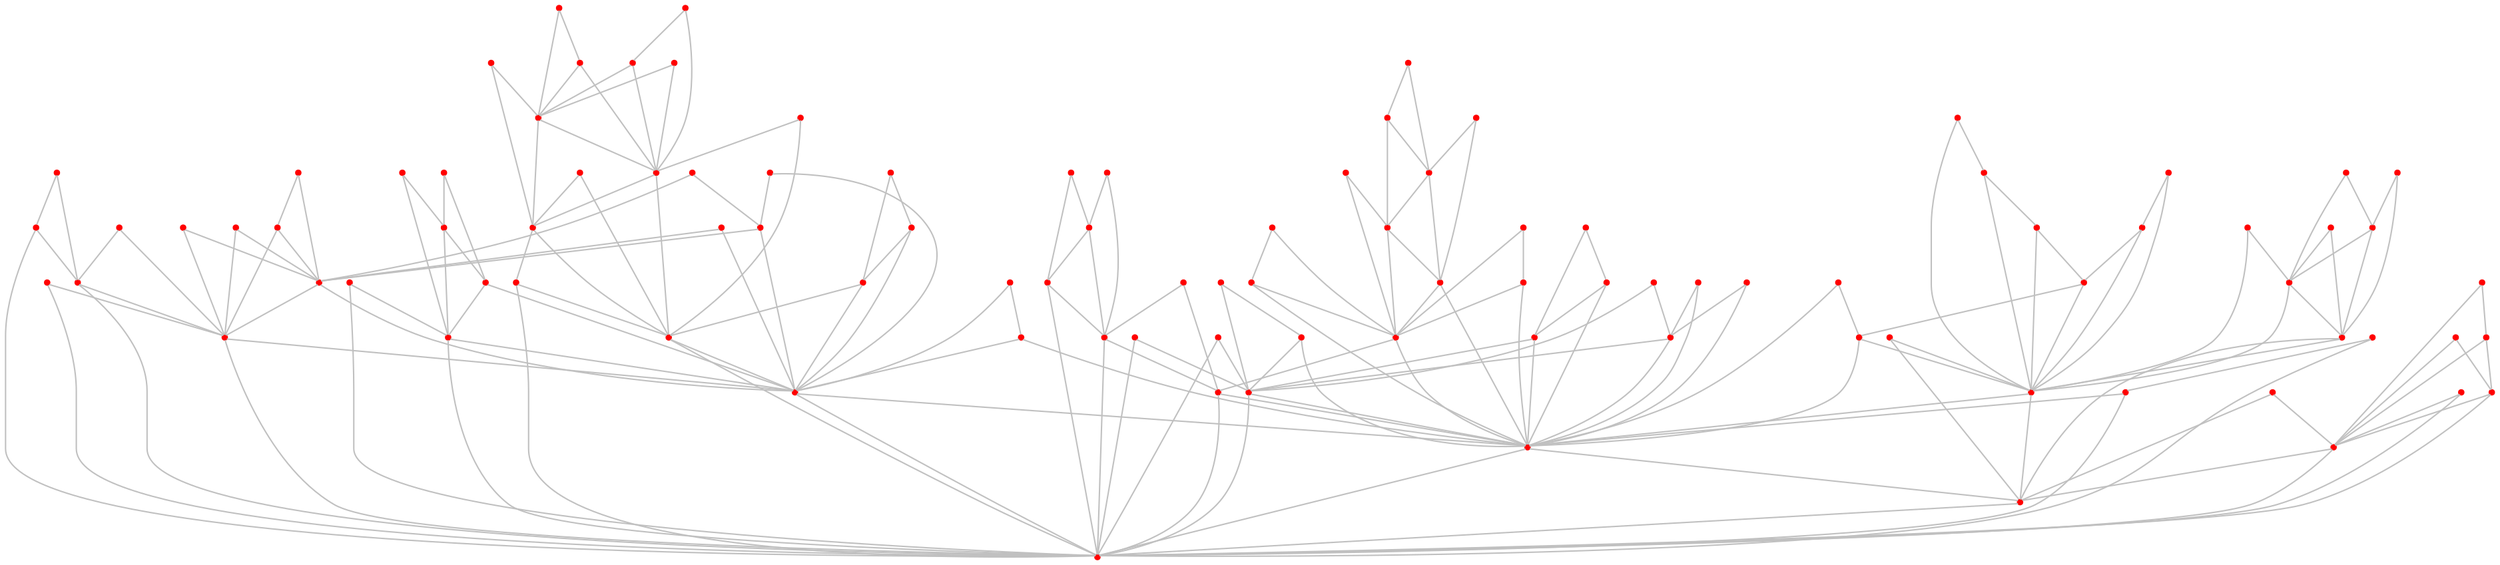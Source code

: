 graph {
	0 [color=red shape=point]
	1 [color=red shape=point]
	2 [color=red shape=point]
	3 [color=red shape=point]
	4 [color=red shape=point]
	5 [color=red shape=point]
	6 [color=red shape=point]
	7 [color=red shape=point]
	8 [color=red shape=point]
	9 [color=red shape=point]
	10 [color=red shape=point]
	11 [color=red shape=point]
	12 [color=red shape=point]
	13 [color=red shape=point]
	14 [color=red shape=point]
	15 [color=red shape=point]
	16 [color=red shape=point]
	17 [color=red shape=point]
	18 [color=red shape=point]
	19 [color=red shape=point]
	20 [color=red shape=point]
	21 [color=red shape=point]
	22 [color=red shape=point]
	23 [color=red shape=point]
	24 [color=red shape=point]
	25 [color=red shape=point]
	26 [color=red shape=point]
	27 [color=red shape=point]
	28 [color=red shape=point]
	29 [color=red shape=point]
	30 [color=red shape=point]
	31 [color=red shape=point]
	32 [color=red shape=point]
	33 [color=red shape=point]
	34 [color=red shape=point]
	35 [color=red shape=point]
	36 [color=red shape=point]
	37 [color=red shape=point]
	38 [color=red shape=point]
	39 [color=red shape=point]
	40 [color=red shape=point]
	41 [color=red shape=point]
	42 [color=red shape=point]
	43 [color=red shape=point]
	44 [color=red shape=point]
	45 [color=red shape=point]
	46 [color=red shape=point]
	47 [color=red shape=point]
	48 [color=red shape=point]
	49 [color=red shape=point]
	50 [color=red shape=point]
	51 [color=red shape=point]
	52 [color=red shape=point]
	53 [color=red shape=point]
	54 [color=red shape=point]
	55 [color=red shape=point]
	56 [color=red shape=point]
	57 [color=red shape=point]
	58 [color=red shape=point]
	59 [color=red shape=point]
	60 [color=red shape=point]
	61 [color=red shape=point]
	62 [color=red shape=point]
	63 [color=red shape=point]
	64 [color=red shape=point]
	65 [color=red shape=point]
	66 [color=red shape=point]
	67 [color=red shape=point]
	68 [color=red shape=point]
	69 [color=red shape=point]
	70 [color=red shape=point]
	71 [color=red shape=point]
	72 [color=red shape=point]
	73 [color=red shape=point]
	74 [color=red shape=point]
	75 [color=red shape=point]
	76 [color=red shape=point]
	77 [color=red shape=point]
	78 [color=red shape=point]
	79 [color=red shape=point]
	80 [color=red shape=point]
	81 [color=red shape=point]
	82 [color=red shape=point]
	83 [color=red shape=point]
	84 [color=red shape=point]
	85 [color=red shape=point]
	86 [color=red shape=point]
	87 [color=red shape=point]
	88 [color=red shape=point]
	89 [color=red shape=point]
	90 [color=red shape=point]
	91 [color=red shape=point]
	92 [color=red shape=point]
	93 [color=red shape=point]
	94 [color=red shape=point]
	95 [color=red shape=point]
	96 [color=red shape=point]
	97 [color=red shape=point]
	98 [color=red shape=point]
	99 [color=red shape=point]
	0 -- 1 [color=gray]
	1 -- 2 [color=gray]
	0 -- 2 [color=gray]
	3 -- 0 [color=gray]
	3 -- 2 [color=gray]
	4 -- 3 [color=gray]
	4 -- 2 [color=gray]
	5 -- 3 [color=gray]
	5 -- 2 [color=gray]
	6 -- 1 [color=gray]
	6 -- 2 [color=gray]
	7 -- 0 [color=gray]
	7 -- 2 [color=gray]
	8 -- 7 [color=gray]
	8 -- 0 [color=gray]
	9 -- 4 [color=gray]
	9 -- 3 [color=gray]
	10 -- 3 [color=gray]
	10 -- 2 [color=gray]
	11 -- 0 [color=gray]
	11 -- 2 [color=gray]
	12 -- 0 [color=gray]
	12 -- 1 [color=gray]
	13 -- 10 [color=gray]
	13 -- 3 [color=gray]
	14 -- 12 [color=gray]
	14 -- 1 [color=gray]
	15 -- 11 [color=gray]
	15 -- 0 [color=gray]
	16 -- 9 [color=gray]
	16 -- 4 [color=gray]
	17 -- 13 [color=gray]
	17 -- 3 [color=gray]
	18 -- 5 [color=gray]
	18 -- 3 [color=gray]
	19 -- 12 [color=gray]
	19 -- 0 [color=gray]
	20 -- 6 [color=gray]
	20 -- 2 [color=gray]
	21 -- 8 [color=gray]
	21 -- 0 [color=gray]
	22 -- 19 [color=gray]
	22 -- 12 [color=gray]
	23 -- 11 [color=gray]
	23 -- 0 [color=gray]
	24 -- 10 [color=gray]
	24 -- 2 [color=gray]
	25 -- 6 [color=gray]
	25 -- 1 [color=gray]
	26 -- 18 [color=gray]
	26 -- 5 [color=gray]
	27 -- 11 [color=gray]
	27 -- 0 [color=gray]
	28 -- 9 [color=gray]
	28 -- 3 [color=gray]
	29 -- 9 [color=gray]
	29 -- 3 [color=gray]
	30 -- 9 [color=gray]
	30 -- 4 [color=gray]
	31 -- 8 [color=gray]
	31 -- 0 [color=gray]
	32 -- 8 [color=gray]
	32 -- 0 [color=gray]
	33 -- 32 [color=gray]
	33 -- 8 [color=gray]
	34 -- 22 [color=gray]
	34 -- 12 [color=gray]
	35 -- 7 [color=gray]
	35 -- 2 [color=gray]
	36 -- 12 [color=gray]
	36 -- 1 [color=gray]
	37 -- 0 [color=gray]
	37 -- 2 [color=gray]
	38 -- 4 [color=gray]
	38 -- 2 [color=gray]
	39 -- 38 [color=gray]
	39 -- 4 [color=gray]
	40 -- 21 [color=gray]
	40 -- 8 [color=gray]
	41 -- 35 [color=gray]
	41 -- 2 [color=gray]
	42 -- 9 [color=gray]
	42 -- 4 [color=gray]
	43 -- 42 [color=gray]
	43 -- 9 [color=gray]
	44 -- 17 [color=gray]
	44 -- 13 [color=gray]
	45 -- 28 [color=gray]
	45 -- 9 [color=gray]
	46 -- 38 [color=gray]
	46 -- 2 [color=gray]
	47 -- 3 [color=gray]
	47 -- 0 [color=gray]
	48 -- 24 [color=gray]
	48 -- 10 [color=gray]
	49 -- 48 [color=gray]
	49 -- 10 [color=gray]
	50 -- 49 [color=gray]
	50 -- 48 [color=gray]
	51 -- 19 [color=gray]
	51 -- 0 [color=gray]
	52 -- 50 [color=gray]
	52 -- 49 [color=gray]
	53 -- 33 [color=gray]
	53 -- 8 [color=gray]
	54 -- 41 [color=gray]
	54 -- 35 [color=gray]
	55 -- 20 [color=gray]
	55 -- 6 [color=gray]
	56 -- 6 [color=gray]
	56 -- 2 [color=gray]
	57 -- 15 [color=gray]
	57 -- 0 [color=gray]
	58 -- 50 [color=gray]
	58 -- 48 [color=gray]
	59 -- 28 [color=gray]
	59 -- 3 [color=gray]
	60 -- 50 [color=gray]
	60 -- 49 [color=gray]
	61 -- 33 [color=gray]
	61 -- 32 [color=gray]
	62 -- 36 [color=gray]
	62 -- 12 [color=gray]
	63 -- 22 [color=gray]
	63 -- 12 [color=gray]
	64 -- 61 [color=gray]
	64 -- 33 [color=gray]
	65 -- 26 [color=gray]
	65 -- 18 [color=gray]
	66 -- 47 [color=gray]
	66 -- 3 [color=gray]
	67 -- 63 [color=gray]
	67 -- 12 [color=gray]
	68 -- 23 [color=gray]
	68 -- 0 [color=gray]
	69 -- 60 [color=gray]
	69 -- 50 [color=gray]
	70 -- 55 [color=gray]
	70 -- 6 [color=gray]
	71 -- 26 [color=gray]
	71 -- 5 [color=gray]
	72 -- 31 [color=gray]
	72 -- 8 [color=gray]
	73 -- 49 [color=gray]
	73 -- 10 [color=gray]
	74 -- 23 [color=gray]
	74 -- 11 [color=gray]
	75 -- 27 [color=gray]
	75 -- 11 [color=gray]
	76 -- 20 [color=gray]
	76 -- 6 [color=gray]
	77 -- 54 [color=gray]
	77 -- 35 [color=gray]
	78 -- 62 [color=gray]
	78 -- 36 [color=gray]
	79 -- 52 [color=gray]
	79 -- 49 [color=gray]
	80 -- 37 [color=gray]
	80 -- 2 [color=gray]
	81 -- 50 [color=gray]
	81 -- 49 [color=gray]
	82 -- 11 [color=gray]
	82 -- 2 [color=gray]
	83 -- 62 [color=gray]
	83 -- 36 [color=gray]
	84 -- 46 [color=gray]
	84 -- 38 [color=gray]
	85 -- 48 [color=gray]
	85 -- 10 [color=gray]
	86 -- 23 [color=gray]
	86 -- 0 [color=gray]
	87 -- 62 [color=gray]
	87 -- 12 [color=gray]
	88 -- 5 [color=gray]
	88 -- 2 [color=gray]
	89 -- 64 [color=gray]
	89 -- 61 [color=gray]
	90 -- 61 [color=gray]
	90 -- 32 [color=gray]
	91 -- 78 [color=gray]
	91 -- 62 [color=gray]
	92 -- 11 [color=gray]
	92 -- 2 [color=gray]
	93 -- 78 [color=gray]
	93 -- 36 [color=gray]
	94 -- 54 [color=gray]
	94 -- 41 [color=gray]
	95 -- 4 [color=gray]
	95 -- 2 [color=gray]
	96 -- 57 [color=gray]
	96 -- 15 [color=gray]
	97 -- 34 [color=gray]
	97 -- 12 [color=gray]
	98 -- 35 [color=gray]
	98 -- 7 [color=gray]
	99 -- 67 [color=gray]
	99 -- 12 [color=gray]
}

